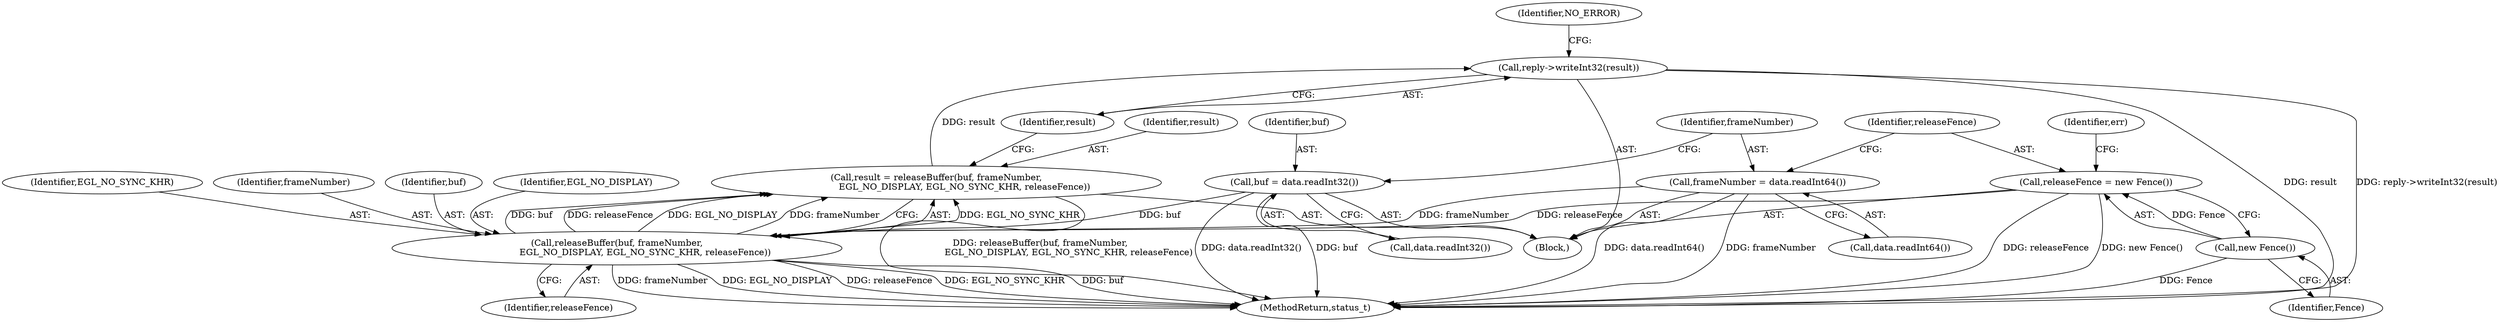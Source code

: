 digraph "0_Android_dded8fdbb700d6cc498debc69a780915bc34d755@API" {
"1000232" [label="(Call,reply->writeInt32(result))"];
"1000224" [label="(Call,result = releaseBuffer(buf, frameNumber,\n                    EGL_NO_DISPLAY, EGL_NO_SYNC_KHR, releaseFence))"];
"1000226" [label="(Call,releaseBuffer(buf, frameNumber,\n                    EGL_NO_DISPLAY, EGL_NO_SYNC_KHR, releaseFence))"];
"1000201" [label="(Call,buf = data.readInt32())"];
"1000205" [label="(Call,frameNumber = data.readInt64())"];
"1000209" [label="(Call,releaseFence = new Fence())"];
"1000211" [label="(Call,new Fence())"];
"1000232" [label="(Call,reply->writeInt32(result))"];
"1000211" [label="(Call,new Fence())"];
"1000207" [label="(Call,data.readInt64())"];
"1000202" [label="(Identifier,buf)"];
"1000235" [label="(Identifier,NO_ERROR)"];
"1000212" [label="(Identifier,Fence)"];
"1000203" [label="(Call,data.readInt32())"];
"1000224" [label="(Call,result = releaseBuffer(buf, frameNumber,\n                    EGL_NO_DISPLAY, EGL_NO_SYNC_KHR, releaseFence))"];
"1000230" [label="(Identifier,EGL_NO_SYNC_KHR)"];
"1000201" [label="(Call,buf = data.readInt32())"];
"1000210" [label="(Identifier,releaseFence)"];
"1000206" [label="(Identifier,frameNumber)"];
"1000226" [label="(Call,releaseBuffer(buf, frameNumber,\n                    EGL_NO_DISPLAY, EGL_NO_SYNC_KHR, releaseFence))"];
"1000215" [label="(Identifier,err)"];
"1000233" [label="(Identifier,result)"];
"1000209" [label="(Call,releaseFence = new Fence())"];
"1000228" [label="(Identifier,frameNumber)"];
"1000227" [label="(Identifier,buf)"];
"1000231" [label="(Identifier,releaseFence)"];
"1000225" [label="(Identifier,result)"];
"1000205" [label="(Call,frameNumber = data.readInt64())"];
"1000476" [label="(MethodReturn,status_t)"];
"1000195" [label="(Block,)"];
"1000229" [label="(Identifier,EGL_NO_DISPLAY)"];
"1000232" -> "1000195"  [label="AST: "];
"1000232" -> "1000233"  [label="CFG: "];
"1000233" -> "1000232"  [label="AST: "];
"1000235" -> "1000232"  [label="CFG: "];
"1000232" -> "1000476"  [label="DDG: result"];
"1000232" -> "1000476"  [label="DDG: reply->writeInt32(result)"];
"1000224" -> "1000232"  [label="DDG: result"];
"1000224" -> "1000195"  [label="AST: "];
"1000224" -> "1000226"  [label="CFG: "];
"1000225" -> "1000224"  [label="AST: "];
"1000226" -> "1000224"  [label="AST: "];
"1000233" -> "1000224"  [label="CFG: "];
"1000224" -> "1000476"  [label="DDG: releaseBuffer(buf, frameNumber,\n                    EGL_NO_DISPLAY, EGL_NO_SYNC_KHR, releaseFence)"];
"1000226" -> "1000224"  [label="DDG: EGL_NO_SYNC_KHR"];
"1000226" -> "1000224"  [label="DDG: buf"];
"1000226" -> "1000224"  [label="DDG: releaseFence"];
"1000226" -> "1000224"  [label="DDG: EGL_NO_DISPLAY"];
"1000226" -> "1000224"  [label="DDG: frameNumber"];
"1000226" -> "1000231"  [label="CFG: "];
"1000227" -> "1000226"  [label="AST: "];
"1000228" -> "1000226"  [label="AST: "];
"1000229" -> "1000226"  [label="AST: "];
"1000230" -> "1000226"  [label="AST: "];
"1000231" -> "1000226"  [label="AST: "];
"1000226" -> "1000476"  [label="DDG: buf"];
"1000226" -> "1000476"  [label="DDG: frameNumber"];
"1000226" -> "1000476"  [label="DDG: EGL_NO_DISPLAY"];
"1000226" -> "1000476"  [label="DDG: releaseFence"];
"1000226" -> "1000476"  [label="DDG: EGL_NO_SYNC_KHR"];
"1000201" -> "1000226"  [label="DDG: buf"];
"1000205" -> "1000226"  [label="DDG: frameNumber"];
"1000209" -> "1000226"  [label="DDG: releaseFence"];
"1000201" -> "1000195"  [label="AST: "];
"1000201" -> "1000203"  [label="CFG: "];
"1000202" -> "1000201"  [label="AST: "];
"1000203" -> "1000201"  [label="AST: "];
"1000206" -> "1000201"  [label="CFG: "];
"1000201" -> "1000476"  [label="DDG: data.readInt32()"];
"1000201" -> "1000476"  [label="DDG: buf"];
"1000205" -> "1000195"  [label="AST: "];
"1000205" -> "1000207"  [label="CFG: "];
"1000206" -> "1000205"  [label="AST: "];
"1000207" -> "1000205"  [label="AST: "];
"1000210" -> "1000205"  [label="CFG: "];
"1000205" -> "1000476"  [label="DDG: frameNumber"];
"1000205" -> "1000476"  [label="DDG: data.readInt64()"];
"1000209" -> "1000195"  [label="AST: "];
"1000209" -> "1000211"  [label="CFG: "];
"1000210" -> "1000209"  [label="AST: "];
"1000211" -> "1000209"  [label="AST: "];
"1000215" -> "1000209"  [label="CFG: "];
"1000209" -> "1000476"  [label="DDG: releaseFence"];
"1000209" -> "1000476"  [label="DDG: new Fence()"];
"1000211" -> "1000209"  [label="DDG: Fence"];
"1000211" -> "1000212"  [label="CFG: "];
"1000212" -> "1000211"  [label="AST: "];
"1000211" -> "1000476"  [label="DDG: Fence"];
}
